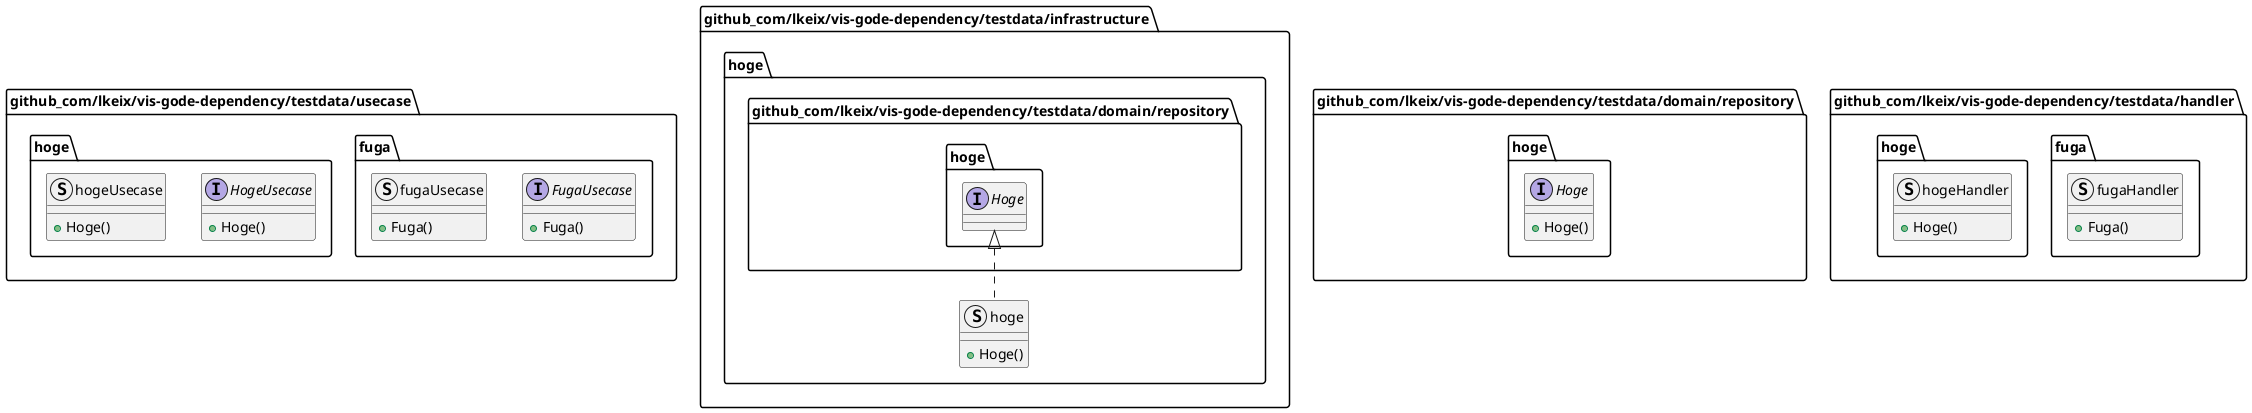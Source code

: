 @startuml
package "github_com/lkeix/vis-gode-dependency/testdata/usecase" {
  package "github_com/lkeix/vis-gode-dependency/testdata/usecase.fuga" {
    interface FugaUsecase {
      +Fuga()
    }
    struct fugaUsecase {
      +Fuga()
    }
  }
  package "github_com/lkeix/vis-gode-dependency/testdata/usecase.hoge" {
    interface HogeUsecase {
      +Hoge()
    }
    struct hogeUsecase {
      +Hoge()
    }
  }
}
package "github_com/lkeix/vis-gode-dependency/testdata/infrastructure" {
  package "github_com/lkeix/vis-gode-dependency/testdata/infrastructure.hoge" {
    struct hoge implements "github_com/lkeix/vis-gode-dependency/testdata/domain/repository.hoge.Hoge" {
      +Hoge()
    }
  }
}
package "github_com/lkeix/vis-gode-dependency/testdata/domain/repository" {
  package "github_com/lkeix/vis-gode-dependency/testdata/domain/repository.hoge" {
    interface Hoge {
      +Hoge()
    }
  }
}
package "github_com/lkeix/vis-gode-dependency/testdata/handler" {
  package "github_com/lkeix/vis-gode-dependency/testdata/handler.fuga" {
    struct fugaHandler {
      +Fuga()
    }
  }
  package "github_com/lkeix/vis-gode-dependency/testdata/handler.hoge" {
    struct hogeHandler {
      +Hoge()
    }
  }
}
@enduml

